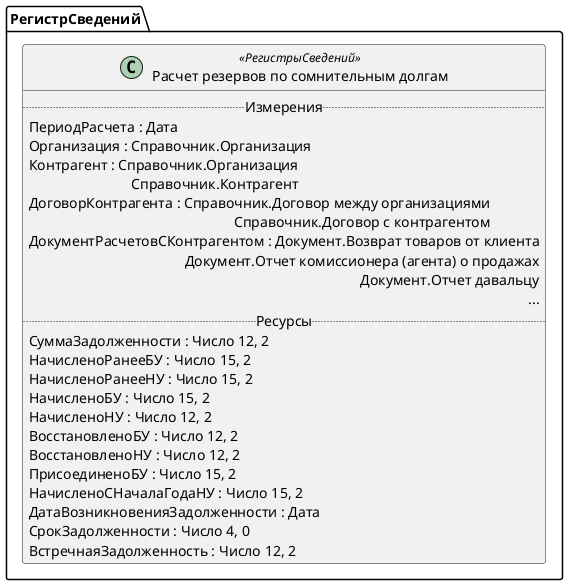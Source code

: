 ﻿@startuml РасчетРезервовПоСомнительнымДолгам
'!include templates.wsd
'..\include templates.wsd
class РегистрСведений.РасчетРезервовПоСомнительнымДолгам as "Расчет резервов по сомнительным долгам" <<РегистрыСведений>>
{
..Измерения..
ПериодРасчета : Дата
Организация : Справочник.Организация
Контрагент : Справочник.Организация\rСправочник.Контрагент
ДоговорКонтрагента : Справочник.Договор между организациями\rСправочник.Договор с контрагентом
ДокументРасчетовСКонтрагентом : Документ.Возврат товаров от клиента\rДокумент.Отчет комиссионера (агента) о продажах\rДокумент.Отчет давальцу\r...
..Ресурсы..
СуммаЗадолженности : Число 12, 2
НачисленоРанееБУ : Число 15, 2
НачисленоРанееНУ : Число 15, 2
НачисленоБУ : Число 15, 2
НачисленоНУ : Число 12, 2
ВосстановленоБУ : Число 12, 2
ВосстановленоНУ : Число 12, 2
ПрисоединеноБУ : Число 15, 2
НачисленоСНачалаГодаНУ : Число 15, 2
ДатаВозникновенияЗадолженности : Дата
СрокЗадолженности : Число 4, 0
ВстречнаяЗадолженность : Число 12, 2
}
@enduml
